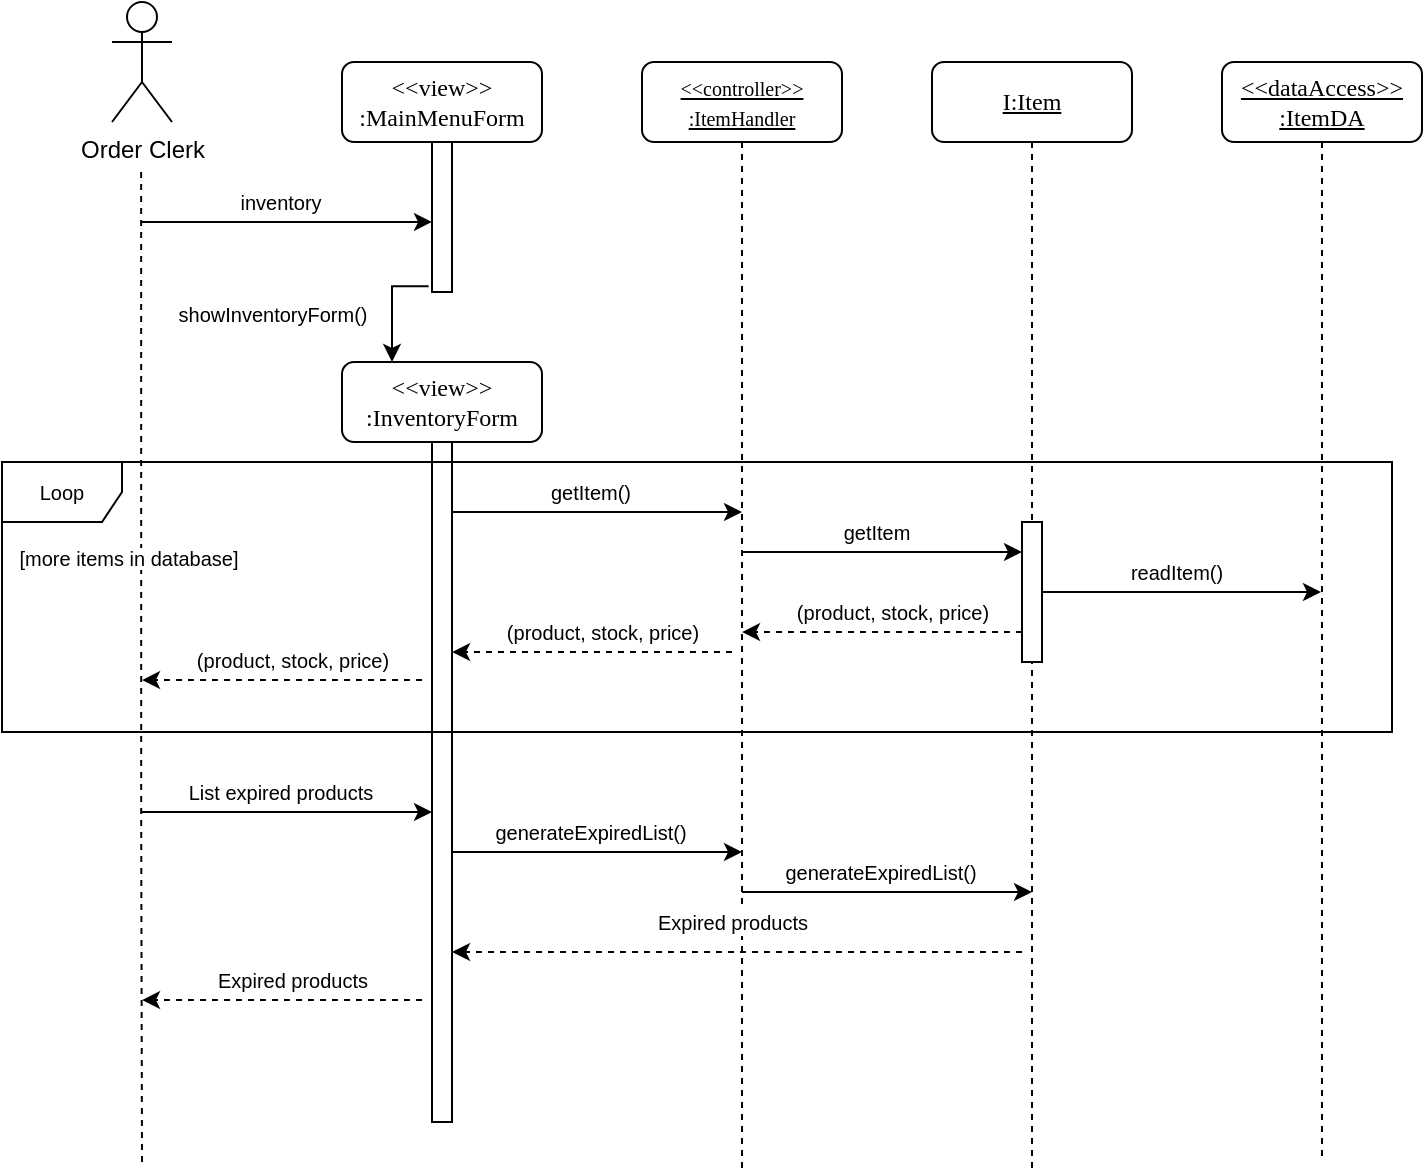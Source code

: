 <mxfile version="16.5.1" type="device"><diagram name="Page-1" id="13e1069c-82ec-6db2-03f1-153e76fe0fe0"><mxGraphModel dx="1221" dy="764" grid="1" gridSize="5" guides="1" tooltips="1" connect="1" arrows="1" fold="1" page="1" pageScale="1" pageWidth="1100" pageHeight="850" background="none" math="0" shadow="0"><root><mxCell id="0"/><mxCell id="1" parent="0"/><mxCell id="BF2j5DieZYQLTxhTrkTb-8" style="edgeStyle=orthogonalEdgeStyle;rounded=0;orthogonalLoop=1;jettySize=auto;html=1;endArrow=none;endFill=0;dashed=1;" parent="1" edge="1"><mxGeometry relative="1" as="geometry"><mxPoint x="220" y="670" as="targetPoint"/><mxPoint x="219.57" y="175" as="sourcePoint"/><Array as="points"><mxPoint x="220" y="500"/><mxPoint x="220" y="500"/></Array></mxGeometry></mxCell><mxCell id="BF2j5DieZYQLTxhTrkTb-1" value="Order Clerk" style="shape=umlActor;verticalLabelPosition=bottom;verticalAlign=top;html=1;outlineConnect=0;" parent="1" vertex="1"><mxGeometry x="205" y="90" width="30" height="60" as="geometry"/></mxCell><mxCell id="BF2j5DieZYQLTxhTrkTb-4" value="&lt;u style=&quot;font-size: 10px&quot;&gt;&amp;lt;&amp;lt;controller&amp;gt;&amp;gt;&lt;br&gt;:ItemHandler&lt;/u&gt;" style="shape=umlLifeline;perimeter=lifelinePerimeter;whiteSpace=wrap;html=1;container=1;collapsible=0;recursiveResize=0;outlineConnect=0;rounded=1;shadow=0;comic=0;labelBackgroundColor=none;strokeWidth=1;fontFamily=Verdana;fontSize=12;align=center;" parent="1" vertex="1"><mxGeometry x="470" y="120" width="100" height="555" as="geometry"/></mxCell><mxCell id="FexCPvOzTm2EeTSzerQD-1" value="" style="endArrow=classic;startArrow=none;html=1;rounded=0;startFill=0;entryX=0;entryY=0.533;entryDx=0;entryDy=0;entryPerimeter=0;" parent="BF2j5DieZYQLTxhTrkTb-4" edge="1"><mxGeometry width="50" height="50" relative="1" as="geometry"><mxPoint x="-95" y="225.02" as="sourcePoint"/><mxPoint x="50" y="224.995" as="targetPoint"/></mxGeometry></mxCell><mxCell id="FexCPvOzTm2EeTSzerQD-2" value="&lt;span style=&quot;font-size: 10px&quot;&gt;getItem()&lt;/span&gt;" style="edgeLabel;html=1;align=center;verticalAlign=middle;resizable=0;points=[];" parent="FexCPvOzTm2EeTSzerQD-1" vertex="1" connectable="0"><mxGeometry x="-0.101" relative="1" as="geometry"><mxPoint x="4" y="-10" as="offset"/></mxGeometry></mxCell><mxCell id="FexCPvOzTm2EeTSzerQD-19" value="" style="endArrow=classic;startArrow=none;html=1;rounded=0;startFill=0;entryX=0;entryY=0.533;entryDx=0;entryDy=0;entryPerimeter=0;" parent="BF2j5DieZYQLTxhTrkTb-4" edge="1"><mxGeometry width="50" height="50" relative="1" as="geometry"><mxPoint x="-95" y="395.04" as="sourcePoint"/><mxPoint x="50" y="395.015" as="targetPoint"/></mxGeometry></mxCell><mxCell id="FexCPvOzTm2EeTSzerQD-20" value="&lt;span style=&quot;font-size: 10px&quot;&gt;generateExpiredList()&lt;/span&gt;" style="edgeLabel;html=1;align=center;verticalAlign=middle;resizable=0;points=[];" parent="FexCPvOzTm2EeTSzerQD-19" vertex="1" connectable="0"><mxGeometry x="-0.101" relative="1" as="geometry"><mxPoint x="4" y="-10" as="offset"/></mxGeometry></mxCell><mxCell id="FexCPvOzTm2EeTSzerQD-23" value="" style="endArrow=classic;startArrow=none;html=1;rounded=0;startFill=0;dashed=1;entryX=1;entryY=0.647;entryDx=0;entryDy=0;entryPerimeter=0;" parent="BF2j5DieZYQLTxhTrkTb-4" edge="1"><mxGeometry width="50" height="50" relative="1" as="geometry"><mxPoint x="190" y="445.01" as="sourcePoint"/><mxPoint x="-95" y="444.99" as="targetPoint"/></mxGeometry></mxCell><mxCell id="FexCPvOzTm2EeTSzerQD-24" value="&lt;span style=&quot;font-size: 10px&quot;&gt;Expired products&lt;/span&gt;" style="edgeLabel;html=1;align=center;verticalAlign=middle;resizable=0;points=[];" parent="FexCPvOzTm2EeTSzerQD-23" vertex="1" connectable="0"><mxGeometry x="-0.101" relative="1" as="geometry"><mxPoint x="-17" y="-15" as="offset"/></mxGeometry></mxCell><mxCell id="FexCPvOzTm2EeTSzerQD-27" value="" style="endArrow=classic;startArrow=none;html=1;rounded=0;startFill=0;dashed=1;" parent="BF2j5DieZYQLTxhTrkTb-4" edge="1"><mxGeometry width="50" height="50" relative="1" as="geometry"><mxPoint x="-110" y="469.01" as="sourcePoint"/><mxPoint x="-250" y="469.03" as="targetPoint"/></mxGeometry></mxCell><mxCell id="FexCPvOzTm2EeTSzerQD-28" value="&lt;span style=&quot;font-size: 10px&quot;&gt;Expired products&lt;/span&gt;" style="edgeLabel;html=1;align=center;verticalAlign=middle;resizable=0;points=[];" parent="FexCPvOzTm2EeTSzerQD-27" vertex="1" connectable="0"><mxGeometry x="-0.101" relative="1" as="geometry"><mxPoint x="-2" y="-10" as="offset"/></mxGeometry></mxCell><mxCell id="FexCPvOzTm2EeTSzerQD-21" value="" style="endArrow=classic;startArrow=none;html=1;rounded=0;startFill=0;entryX=0;entryY=0.533;entryDx=0;entryDy=0;entryPerimeter=0;" parent="BF2j5DieZYQLTxhTrkTb-4" edge="1"><mxGeometry width="50" height="50" relative="1" as="geometry"><mxPoint x="50" y="415.03" as="sourcePoint"/><mxPoint x="195" y="415.005" as="targetPoint"/></mxGeometry></mxCell><mxCell id="FexCPvOzTm2EeTSzerQD-22" value="&lt;span style=&quot;font-size: 10px&quot;&gt;generateExpiredList()&lt;/span&gt;" style="edgeLabel;html=1;align=center;verticalAlign=middle;resizable=0;points=[];" parent="FexCPvOzTm2EeTSzerQD-21" vertex="1" connectable="0"><mxGeometry x="-0.101" relative="1" as="geometry"><mxPoint x="4" y="-10" as="offset"/></mxGeometry></mxCell><mxCell id="BF2j5DieZYQLTxhTrkTb-6" value="&lt;u&gt;I:Item&lt;/u&gt;" style="shape=umlLifeline;perimeter=lifelinePerimeter;whiteSpace=wrap;html=1;container=1;collapsible=0;recursiveResize=0;outlineConnect=0;rounded=1;shadow=0;comic=0;labelBackgroundColor=none;strokeWidth=1;fontFamily=Verdana;fontSize=12;align=center;" parent="1" vertex="1"><mxGeometry x="615" y="120" width="100" height="555" as="geometry"/></mxCell><mxCell id="FexCPvOzTm2EeTSzerQD-10" value="" style="html=1;points=[];perimeter=orthogonalPerimeter;rounded=0;shadow=0;comic=0;labelBackgroundColor=none;strokeWidth=1;fontFamily=Verdana;fontSize=12;align=center;" parent="BF2j5DieZYQLTxhTrkTb-6" vertex="1"><mxGeometry x="45" y="230" width="10" height="70" as="geometry"/></mxCell><mxCell id="FexCPvOzTm2EeTSzerQD-11" value="" style="endArrow=classic;startArrow=none;html=1;rounded=0;startFill=0;dashed=1;" parent="BF2j5DieZYQLTxhTrkTb-6" edge="1"><mxGeometry width="50" height="50" relative="1" as="geometry"><mxPoint x="45" y="285" as="sourcePoint"/><mxPoint x="-95" y="285.02" as="targetPoint"/></mxGeometry></mxCell><mxCell id="FexCPvOzTm2EeTSzerQD-12" value="&lt;span style=&quot;font-size: 10px&quot;&gt;(product, stock, price)&lt;/span&gt;" style="edgeLabel;html=1;align=center;verticalAlign=middle;resizable=0;points=[];" parent="FexCPvOzTm2EeTSzerQD-11" vertex="1" connectable="0"><mxGeometry x="-0.101" relative="1" as="geometry"><mxPoint x="-2" y="-10" as="offset"/></mxGeometry></mxCell><mxCell id="BF2j5DieZYQLTxhTrkTb-10" value="" style="endArrow=classic;startArrow=none;html=1;rounded=0;startFill=0;entryX=0;entryY=0.533;entryDx=0;entryDy=0;entryPerimeter=0;" parent="1" target="BF2j5DieZYQLTxhTrkTb-36" edge="1"><mxGeometry width="50" height="50" relative="1" as="geometry"><mxPoint x="220" y="200" as="sourcePoint"/><mxPoint x="369.5" y="200" as="targetPoint"/></mxGeometry></mxCell><mxCell id="BF2j5DieZYQLTxhTrkTb-11" value="&lt;span style=&quot;font-size: 10px&quot;&gt;inventory&lt;/span&gt;" style="edgeLabel;html=1;align=center;verticalAlign=middle;resizable=0;points=[];" parent="BF2j5DieZYQLTxhTrkTb-10" vertex="1" connectable="0"><mxGeometry x="-0.101" relative="1" as="geometry"><mxPoint x="4" y="-10" as="offset"/></mxGeometry></mxCell><mxCell id="BF2j5DieZYQLTxhTrkTb-35" value="&lt;span style=&quot;font-family: &amp;#34;verdana&amp;#34; ; font-size: 12px&quot;&gt;&amp;lt;&amp;lt;view&amp;gt;&amp;gt;&lt;/span&gt;&lt;br style=&quot;font-family: &amp;#34;verdana&amp;#34; ; font-size: 12px&quot;&gt;&lt;span style=&quot;font-family: &amp;#34;verdana&amp;#34; ; font-size: 12px&quot;&gt;:MainMenuForm&lt;/span&gt;" style="rounded=1;whiteSpace=wrap;html=1;fontSize=10;" parent="1" vertex="1"><mxGeometry x="320" y="120" width="100" height="40" as="geometry"/></mxCell><mxCell id="BF2j5DieZYQLTxhTrkTb-43" style="edgeStyle=orthogonalEdgeStyle;rounded=0;orthogonalLoop=1;jettySize=auto;html=1;fontSize=10;startArrow=none;startFill=0;endArrow=classic;endFill=1;exitX=-0.167;exitY=0.962;exitDx=0;exitDy=0;exitPerimeter=0;entryX=0.25;entryY=0;entryDx=0;entryDy=0;entryPerimeter=0;" parent="1" source="BF2j5DieZYQLTxhTrkTb-36" target="BF2j5DieZYQLTxhTrkTb-37" edge="1"><mxGeometry relative="1" as="geometry"><mxPoint x="345" y="475" as="targetPoint"/><Array as="points"><mxPoint x="345" y="232"/></Array></mxGeometry></mxCell><mxCell id="BF2j5DieZYQLTxhTrkTb-44" value="showInventoryForm()" style="edgeLabel;html=1;align=center;verticalAlign=middle;resizable=0;points=[];fontSize=10;" parent="BF2j5DieZYQLTxhTrkTb-43" vertex="1" connectable="0"><mxGeometry x="0.012" y="1" relative="1" as="geometry"><mxPoint x="-61" y="3" as="offset"/></mxGeometry></mxCell><mxCell id="BF2j5DieZYQLTxhTrkTb-36" value="" style="html=1;points=[];perimeter=orthogonalPerimeter;rounded=0;shadow=0;comic=0;labelBackgroundColor=none;strokeWidth=1;fontFamily=Verdana;fontSize=12;align=center;" parent="1" vertex="1"><mxGeometry x="365" y="160" width="10" height="75" as="geometry"/></mxCell><mxCell id="BF2j5DieZYQLTxhTrkTb-37" value="&lt;span style=&quot;font-family: &amp;#34;verdana&amp;#34; ; font-size: 12px&quot;&gt;&amp;lt;&amp;lt;view&amp;gt;&amp;gt;&lt;/span&gt;&lt;br style=&quot;font-family: &amp;#34;verdana&amp;#34; ; font-size: 12px&quot;&gt;&lt;span style=&quot;font-family: &amp;#34;verdana&amp;#34; ; font-size: 12px&quot;&gt;:InventoryForm&lt;/span&gt;" style="rounded=1;whiteSpace=wrap;html=1;fontSize=10;" parent="1" vertex="1"><mxGeometry x="320" y="270" width="100" height="40" as="geometry"/></mxCell><mxCell id="BF2j5DieZYQLTxhTrkTb-38" value="" style="html=1;points=[];perimeter=orthogonalPerimeter;rounded=0;shadow=0;comic=0;labelBackgroundColor=none;strokeWidth=1;fontFamily=Verdana;fontSize=12;align=center;" parent="1" vertex="1"><mxGeometry x="365" y="310" width="10" height="340" as="geometry"/></mxCell><mxCell id="FexCPvOzTm2EeTSzerQD-3" value="" style="endArrow=classic;startArrow=none;html=1;rounded=0;startFill=0;" parent="1" edge="1"><mxGeometry width="50" height="50" relative="1" as="geometry"><mxPoint x="520" y="365.02" as="sourcePoint"/><mxPoint x="660" y="365" as="targetPoint"/></mxGeometry></mxCell><mxCell id="FexCPvOzTm2EeTSzerQD-4" value="&lt;span style=&quot;font-size: 10px&quot;&gt;getItem&lt;/span&gt;" style="edgeLabel;html=1;align=center;verticalAlign=middle;resizable=0;points=[];" parent="FexCPvOzTm2EeTSzerQD-3" vertex="1" connectable="0"><mxGeometry x="-0.101" relative="1" as="geometry"><mxPoint x="4" y="-10" as="offset"/></mxGeometry></mxCell><mxCell id="FexCPvOzTm2EeTSzerQD-5" value="&lt;u&gt;&amp;lt;&amp;lt;dataAccess&amp;gt;&amp;gt;&lt;br&gt;:ItemDA&lt;br&gt;&lt;/u&gt;" style="shape=umlLifeline;perimeter=lifelinePerimeter;whiteSpace=wrap;html=1;container=1;collapsible=0;recursiveResize=0;outlineConnect=0;rounded=1;shadow=0;comic=0;labelBackgroundColor=none;strokeWidth=1;fontFamily=Verdana;fontSize=12;align=center;" parent="1" vertex="1"><mxGeometry x="760" y="120" width="100" height="550" as="geometry"/></mxCell><mxCell id="FexCPvOzTm2EeTSzerQD-6" value="" style="endArrow=classic;startArrow=none;html=1;rounded=0;startFill=0;" parent="1" edge="1"><mxGeometry width="50" height="50" relative="1" as="geometry"><mxPoint x="670" y="385" as="sourcePoint"/><mxPoint x="809.5" y="385" as="targetPoint"/></mxGeometry></mxCell><mxCell id="FexCPvOzTm2EeTSzerQD-7" value="&lt;span style=&quot;font-size: 10px&quot;&gt;readItem()&lt;/span&gt;" style="edgeLabel;html=1;align=center;verticalAlign=middle;resizable=0;points=[];" parent="FexCPvOzTm2EeTSzerQD-6" vertex="1" connectable="0"><mxGeometry x="-0.101" relative="1" as="geometry"><mxPoint x="4" y="-10" as="offset"/></mxGeometry></mxCell><mxCell id="FexCPvOzTm2EeTSzerQD-13" value="" style="endArrow=classic;startArrow=none;html=1;rounded=0;startFill=0;dashed=1;" parent="1" edge="1"><mxGeometry width="50" height="50" relative="1" as="geometry"><mxPoint x="515" y="415" as="sourcePoint"/><mxPoint x="375" y="415.02" as="targetPoint"/></mxGeometry></mxCell><mxCell id="FexCPvOzTm2EeTSzerQD-14" value="&lt;span style=&quot;font-size: 10px&quot;&gt;(product, stock, price)&lt;/span&gt;" style="edgeLabel;html=1;align=center;verticalAlign=middle;resizable=0;points=[];" parent="FexCPvOzTm2EeTSzerQD-13" vertex="1" connectable="0"><mxGeometry x="-0.101" relative="1" as="geometry"><mxPoint x="-2" y="-10" as="offset"/></mxGeometry></mxCell><mxCell id="FexCPvOzTm2EeTSzerQD-15" value="" style="endArrow=classic;startArrow=none;html=1;rounded=0;startFill=0;dashed=1;" parent="1" edge="1"><mxGeometry width="50" height="50" relative="1" as="geometry"><mxPoint x="360" y="429" as="sourcePoint"/><mxPoint x="220" y="429.02" as="targetPoint"/></mxGeometry></mxCell><mxCell id="FexCPvOzTm2EeTSzerQD-16" value="&lt;span style=&quot;font-size: 10px&quot;&gt;(product, stock, price)&lt;/span&gt;" style="edgeLabel;html=1;align=center;verticalAlign=middle;resizable=0;points=[];" parent="FexCPvOzTm2EeTSzerQD-15" vertex="1" connectable="0"><mxGeometry x="-0.101" relative="1" as="geometry"><mxPoint x="-2" y="-10" as="offset"/></mxGeometry></mxCell><mxCell id="FexCPvOzTm2EeTSzerQD-17" value="" style="endArrow=classic;startArrow=none;html=1;rounded=0;startFill=0;entryX=0;entryY=0.533;entryDx=0;entryDy=0;entryPerimeter=0;" parent="1" edge="1"><mxGeometry width="50" height="50" relative="1" as="geometry"><mxPoint x="220" y="495.03" as="sourcePoint"/><mxPoint x="365" y="495.005" as="targetPoint"/></mxGeometry></mxCell><mxCell id="FexCPvOzTm2EeTSzerQD-18" value="&lt;span style=&quot;font-size: 10px&quot;&gt;List expired products&lt;/span&gt;" style="edgeLabel;html=1;align=center;verticalAlign=middle;resizable=0;points=[];" parent="FexCPvOzTm2EeTSzerQD-17" vertex="1" connectable="0"><mxGeometry x="-0.101" relative="1" as="geometry"><mxPoint x="4" y="-10" as="offset"/></mxGeometry></mxCell><mxCell id="ao-pvfM6c9-C5XgOzB-t-1" value="Loop" style="shape=umlFrame;whiteSpace=wrap;html=1;fontSize=10;" vertex="1" parent="1"><mxGeometry x="150" y="320" width="695" height="135" as="geometry"/></mxCell><mxCell id="ao-pvfM6c9-C5XgOzB-t-2" value="&lt;span style=&quot;font-size: 10px ; background-color: rgb(255 , 255 , 255)&quot;&gt;[more items in database]&lt;/span&gt;" style="text;html=1;align=center;verticalAlign=middle;resizable=0;points=[];autosize=1;strokeColor=none;fillColor=none;" vertex="1" parent="1"><mxGeometry x="150" y="355" width="125" height="25" as="geometry"/></mxCell></root></mxGraphModel></diagram></mxfile>